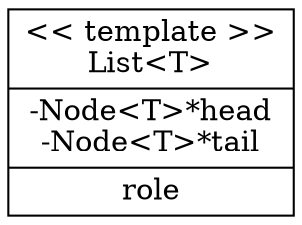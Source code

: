 digraph flowchart {
  node [shape=record];
  DoubleLinkedList
  [
   label="{\<\< template \>\>\nList\<T\>|-Node\<T\>*head\n-Node\<T\>*tail|role}"
   ]
}
